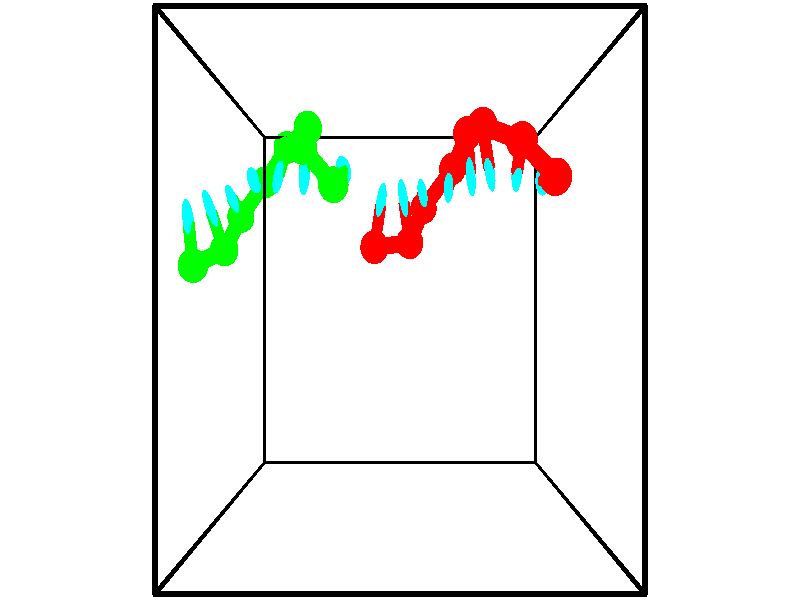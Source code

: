 // switches for output
#declare DRAW_BASES = 1; // possible values are 0, 1; only relevant for DNA ribbons
#declare DRAW_BASES_TYPE = 3; // possible values are 1, 2, 3; only relevant for DNA ribbons
#declare DRAW_FOG = 0; // set to 1 to enable fog

#include "colors.inc"

#include "transforms.inc"
background { rgb <1, 1, 1>}

#default {
   normal{
       ripples 0.25
       frequency 0.20
       turbulence 0.2
       lambda 5
   }
	finish {
		phong 0.1
		phong_size 40.
	}
}

// original window dimensions: 1024x640


// camera settings

camera {
	sky <-0, 1, 0>
	up <-0, 1, 0>
	right 1.6 * <1, 0, 0>
	location <2.5, 2.5, 11.1562>
	look_at <2.5, 2.5, 2.5>
	direction <0, 0, -8.6562>
	angle 67.0682
}


# declare cpy_camera_pos = <2.5, 2.5, 11.1562>;
# if (DRAW_FOG = 1)
fog {
	fog_type 2
	up vnormalize(cpy_camera_pos)
	color rgbt<1,1,1,0.3>
	distance 1e-5
	fog_alt 3e-3
	fog_offset 4
}
# end


// LIGHTS

# declare lum = 6;
global_settings {
	ambient_light rgb lum * <0.05, 0.05, 0.05>
	max_trace_level 15
}# declare cpy_direct_light_amount = 0.25;
light_source
{	1000 * <-1, -1, 1>,
	rgb lum * cpy_direct_light_amount
	parallel
}

light_source
{	1000 * <1, 1, -1>,
	rgb lum * cpy_direct_light_amount
	parallel
}

// strand 0

// nucleotide -1

// particle -1
sphere {
	<2.045258, 3.281401, 0.425280> 0.250000
	pigment { color rgbt <1,0,0,0> }
	no_shadow
}
cylinder {
	<2.112228, 3.671021, 0.364357>,  <2.152411, 3.904792, 0.327803>, 0.100000
	pigment { color rgbt <1,0,0,0> }
	no_shadow
}
cylinder {
	<2.112228, 3.671021, 0.364357>,  <2.045258, 3.281401, 0.425280>, 0.100000
	pigment { color rgbt <1,0,0,0> }
	no_shadow
}

// particle -1
sphere {
	<2.112228, 3.671021, 0.364357> 0.100000
	pigment { color rgbt <1,0,0,0> }
	no_shadow
}
sphere {
	0, 1
	scale<0.080000,0.200000,0.300000>
	matrix <0.979981, -0.147544, 0.133669,
		0.107728, -0.171637, -0.979252,
		0.167426, 0.974049, -0.152307,
		2.162456, 3.963235, 0.318665>
	pigment { color rgbt <0,1,1,0> }
	no_shadow
}
cylinder {
	<2.678214, 3.374705, 0.080163>,  <2.045258, 3.281401, 0.425280>, 0.130000
	pigment { color rgbt <1,0,0,0> }
	no_shadow
}

// nucleotide -1

// particle -1
sphere {
	<2.678214, 3.374705, 0.080163> 0.250000
	pigment { color rgbt <1,0,0,0> }
	no_shadow
}
cylinder {
	<2.610523, 3.739578, 0.229446>,  <2.569909, 3.958502, 0.319017>, 0.100000
	pigment { color rgbt <1,0,0,0> }
	no_shadow
}
cylinder {
	<2.610523, 3.739578, 0.229446>,  <2.678214, 3.374705, 0.080163>, 0.100000
	pigment { color rgbt <1,0,0,0> }
	no_shadow
}

// particle -1
sphere {
	<2.610523, 3.739578, 0.229446> 0.100000
	pigment { color rgbt <1,0,0,0> }
	no_shadow
}
sphere {
	0, 1
	scale<0.080000,0.200000,0.300000>
	matrix <0.983590, 0.180341, 0.005215,
		-0.062548, 0.367967, -0.927733,
		-0.169227, 0.912183, 0.373209,
		2.559755, 4.013233, 0.341409>
	pigment { color rgbt <0,1,1,0> }
	no_shadow
}
cylinder {
	<2.947692, 3.956019, -0.341856>,  <2.678214, 3.374705, 0.080163>, 0.130000
	pigment { color rgbt <1,0,0,0> }
	no_shadow
}

// nucleotide -1

// particle -1
sphere {
	<2.947692, 3.956019, -0.341856> 0.250000
	pigment { color rgbt <1,0,0,0> }
	no_shadow
}
cylinder {
	<2.922333, 4.034744, 0.049500>,  <2.907117, 4.081979, 0.284313>, 0.100000
	pigment { color rgbt <1,0,0,0> }
	no_shadow
}
cylinder {
	<2.922333, 4.034744, 0.049500>,  <2.947692, 3.956019, -0.341856>, 0.100000
	pigment { color rgbt <1,0,0,0> }
	no_shadow
}

// particle -1
sphere {
	<2.922333, 4.034744, 0.049500> 0.100000
	pigment { color rgbt <1,0,0,0> }
	no_shadow
}
sphere {
	0, 1
	scale<0.080000,0.200000,0.300000>
	matrix <0.971912, 0.234818, 0.015742,
		-0.226645, 0.951906, -0.206172,
		-0.063398, 0.196813, 0.978389,
		2.903313, 4.093788, 0.343016>
	pigment { color rgbt <0,1,1,0> }
	no_shadow
}
cylinder {
	<3.483743, 4.552229, -0.177895>,  <2.947692, 3.956019, -0.341856>, 0.130000
	pigment { color rgbt <1,0,0,0> }
	no_shadow
}

// nucleotide -1

// particle -1
sphere {
	<3.483743, 4.552229, -0.177895> 0.250000
	pigment { color rgbt <1,0,0,0> }
	no_shadow
}
cylinder {
	<3.417297, 4.333252, 0.150181>,  <3.377430, 4.201866, 0.347026>, 0.100000
	pigment { color rgbt <1,0,0,0> }
	no_shadow
}
cylinder {
	<3.417297, 4.333252, 0.150181>,  <3.483743, 4.552229, -0.177895>, 0.100000
	pigment { color rgbt <1,0,0,0> }
	no_shadow
}

// particle -1
sphere {
	<3.417297, 4.333252, 0.150181> 0.100000
	pigment { color rgbt <1,0,0,0> }
	no_shadow
}
sphere {
	0, 1
	scale<0.080000,0.200000,0.300000>
	matrix <0.979180, 0.006839, 0.202879,
		-0.116674, 0.836815, 0.534909,
		-0.166114, -0.547443, 0.820190,
		3.367463, 4.169019, 0.396238>
	pigment { color rgbt <0,1,1,0> }
	no_shadow
}
cylinder {
	<3.695894, 4.972061, 0.409450>,  <3.483743, 4.552229, -0.177895>, 0.130000
	pigment { color rgbt <1,0,0,0> }
	no_shadow
}

// nucleotide -1

// particle -1
sphere {
	<3.695894, 4.972061, 0.409450> 0.250000
	pigment { color rgbt <1,0,0,0> }
	no_shadow
}
cylinder {
	<3.720264, 4.587753, 0.517681>,  <3.734887, 4.357169, 0.582620>, 0.100000
	pigment { color rgbt <1,0,0,0> }
	no_shadow
}
cylinder {
	<3.720264, 4.587753, 0.517681>,  <3.695894, 4.972061, 0.409450>, 0.100000
	pigment { color rgbt <1,0,0,0> }
	no_shadow
}

// particle -1
sphere {
	<3.720264, 4.587753, 0.517681> 0.100000
	pigment { color rgbt <1,0,0,0> }
	no_shadow
}
sphere {
	0, 1
	scale<0.080000,0.200000,0.300000>
	matrix <0.975856, 0.114299, 0.186122,
		-0.209747, 0.252705, 0.944535,
		0.060926, -0.960768, 0.270578,
		3.738542, 4.299523, 0.598854>
	pigment { color rgbt <0,1,1,0> }
	no_shadow
}
cylinder {
	<3.868693, 4.918085, 1.119621>,  <3.695894, 4.972061, 0.409450>, 0.130000
	pigment { color rgbt <1,0,0,0> }
	no_shadow
}

// nucleotide -1

// particle -1
sphere {
	<3.868693, 4.918085, 1.119621> 0.250000
	pigment { color rgbt <1,0,0,0> }
	no_shadow
}
cylinder {
	<3.970726, 4.587311, 0.919178>,  <4.031946, 4.388846, 0.798912>, 0.100000
	pigment { color rgbt <1,0,0,0> }
	no_shadow
}
cylinder {
	<3.970726, 4.587311, 0.919178>,  <3.868693, 4.918085, 1.119621>, 0.100000
	pigment { color rgbt <1,0,0,0> }
	no_shadow
}

// particle -1
sphere {
	<3.970726, 4.587311, 0.919178> 0.100000
	pigment { color rgbt <1,0,0,0> }
	no_shadow
}
sphere {
	0, 1
	scale<0.080000,0.200000,0.300000>
	matrix <0.946934, 0.108819, 0.302449,
		-0.195576, -0.551665, 0.810812,
		0.255082, -0.826936, -0.501108,
		4.047251, 4.339230, 0.768846>
	pigment { color rgbt <0,1,1,0> }
	no_shadow
}
cylinder {
	<4.451354, 4.630973, 1.483737>,  <3.868693, 4.918085, 1.119621>, 0.130000
	pigment { color rgbt <1,0,0,0> }
	no_shadow
}

// nucleotide -1

// particle -1
sphere {
	<4.451354, 4.630973, 1.483737> 0.250000
	pigment { color rgbt <1,0,0,0> }
	no_shadow
}
cylinder {
	<4.471416, 4.430801, 1.138008>,  <4.483454, 4.310698, 0.930571>, 0.100000
	pigment { color rgbt <1,0,0,0> }
	no_shadow
}
cylinder {
	<4.471416, 4.430801, 1.138008>,  <4.451354, 4.630973, 1.483737>, 0.100000
	pigment { color rgbt <1,0,0,0> }
	no_shadow
}

// particle -1
sphere {
	<4.471416, 4.430801, 1.138008> 0.100000
	pigment { color rgbt <1,0,0,0> }
	no_shadow
}
sphere {
	0, 1
	scale<0.080000,0.200000,0.300000>
	matrix <0.998717, 0.031162, 0.039913,
		0.006960, -0.865216, 0.501351,
		0.050156, -0.500430, -0.864323,
		4.486464, 4.280673, 0.878711>
	pigment { color rgbt <0,1,1,0> }
	no_shadow
}
cylinder {
	<4.960956, 4.121339, 1.619056>,  <4.451354, 4.630973, 1.483737>, 0.130000
	pigment { color rgbt <1,0,0,0> }
	no_shadow
}

// nucleotide -1

// particle -1
sphere {
	<4.960956, 4.121339, 1.619056> 0.250000
	pigment { color rgbt <1,0,0,0> }
	no_shadow
}
cylinder {
	<4.933865, 4.153442, 1.221268>,  <4.917610, 4.172705, 0.982595>, 0.100000
	pigment { color rgbt <1,0,0,0> }
	no_shadow
}
cylinder {
	<4.933865, 4.153442, 1.221268>,  <4.960956, 4.121339, 1.619056>, 0.100000
	pigment { color rgbt <1,0,0,0> }
	no_shadow
}

// particle -1
sphere {
	<4.933865, 4.153442, 1.221268> 0.100000
	pigment { color rgbt <1,0,0,0> }
	no_shadow
}
sphere {
	0, 1
	scale<0.080000,0.200000,0.300000>
	matrix <0.992867, 0.103452, -0.059270,
		0.098123, -0.991391, -0.086694,
		-0.067729, 0.080259, -0.994470,
		4.913546, 4.177520, 0.922927>
	pigment { color rgbt <0,1,1,0> }
	no_shadow
}
// strand 1

// nucleotide -1

// particle -1
sphere {
	<1.397990, 4.087124, 1.174163> 0.250000
	pigment { color rgbt <0,1,0,0> }
	no_shadow
}
cylinder {
	<1.462812, 4.268814, 0.823753>,  <1.501706, 4.377828, 0.613508>, 0.100000
	pigment { color rgbt <0,1,0,0> }
	no_shadow
}
cylinder {
	<1.462812, 4.268814, 0.823753>,  <1.397990, 4.087124, 1.174163>, 0.100000
	pigment { color rgbt <0,1,0,0> }
	no_shadow
}

// particle -1
sphere {
	<1.462812, 4.268814, 0.823753> 0.100000
	pigment { color rgbt <0,1,0,0> }
	no_shadow
}
sphere {
	0, 1
	scale<0.080000,0.200000,0.300000>
	matrix <-0.891637, -0.312928, -0.327201,
		-0.422755, 0.834119, 0.354292,
		0.162057, 0.454226, -0.876023,
		1.511430, 4.405082, 0.560946>
	pigment { color rgbt <0,1,1,0> }
	no_shadow
}
cylinder {
	<0.849037, 4.650772, 1.001245>,  <1.397990, 4.087124, 1.174163>, 0.130000
	pigment { color rgbt <0,1,0,0> }
	no_shadow
}

// nucleotide -1

// particle -1
sphere {
	<0.849037, 4.650772, 1.001245> 0.250000
	pigment { color rgbt <0,1,0,0> }
	no_shadow
}
cylinder {
	<1.007097, 4.489655, 0.671005>,  <1.101933, 4.392984, 0.472861>, 0.100000
	pigment { color rgbt <0,1,0,0> }
	no_shadow
}
cylinder {
	<1.007097, 4.489655, 0.671005>,  <0.849037, 4.650772, 1.001245>, 0.100000
	pigment { color rgbt <0,1,0,0> }
	no_shadow
}

// particle -1
sphere {
	<1.007097, 4.489655, 0.671005> 0.100000
	pigment { color rgbt <0,1,0,0> }
	no_shadow
}
sphere {
	0, 1
	scale<0.080000,0.200000,0.300000>
	matrix <-0.918613, -0.170790, -0.356343,
		0.002528, 0.899215, -0.437499,
		0.395149, -0.402794, -0.825599,
		1.125642, 4.368816, 0.423325>
	pigment { color rgbt <0,1,1,0> }
	no_shadow
}
cylinder {
	<0.854454, 5.061030, 0.377970>,  <0.849037, 4.650772, 1.001245>, 0.130000
	pigment { color rgbt <0,1,0,0> }
	no_shadow
}

// nucleotide -1

// particle -1
sphere {
	<0.854454, 5.061030, 0.377970> 0.250000
	pigment { color rgbt <0,1,0,0> }
	no_shadow
}
cylinder {
	<0.813782, 4.665054, 0.338615>,  <0.789379, 4.427469, 0.315003>, 0.100000
	pigment { color rgbt <0,1,0,0> }
	no_shadow
}
cylinder {
	<0.813782, 4.665054, 0.338615>,  <0.854454, 5.061030, 0.377970>, 0.100000
	pigment { color rgbt <0,1,0,0> }
	no_shadow
}

// particle -1
sphere {
	<0.813782, 4.665054, 0.338615> 0.100000
	pigment { color rgbt <0,1,0,0> }
	no_shadow
}
sphere {
	0, 1
	scale<0.080000,0.200000,0.300000>
	matrix <-0.984820, 0.114150, -0.130766,
		0.140681, 0.083597, -0.986519,
		-0.101680, -0.989940, -0.098386,
		0.783278, 4.368073, 0.309099>
	pigment { color rgbt <0,1,1,0> }
	no_shadow
}
cylinder {
	<0.377524, 4.890656, -0.196455>,  <0.854454, 5.061030, 0.377970>, 0.130000
	pigment { color rgbt <0,1,0,0> }
	no_shadow
}

// nucleotide -1

// particle -1
sphere {
	<0.377524, 4.890656, -0.196455> 0.250000
	pigment { color rgbt <0,1,0,0> }
	no_shadow
}
cylinder {
	<0.334042, 4.583939, 0.056595>,  <0.307952, 4.399909, 0.208425>, 0.100000
	pigment { color rgbt <0,1,0,0> }
	no_shadow
}
cylinder {
	<0.334042, 4.583939, 0.056595>,  <0.377524, 4.890656, -0.196455>, 0.100000
	pigment { color rgbt <0,1,0,0> }
	no_shadow
}

// particle -1
sphere {
	<0.334042, 4.583939, 0.056595> 0.100000
	pigment { color rgbt <0,1,0,0> }
	no_shadow
}
sphere {
	0, 1
	scale<0.080000,0.200000,0.300000>
	matrix <-0.986294, 0.162657, 0.027675,
		-0.124121, -0.620945, -0.773965,
		-0.108706, -0.766792, 0.632623,
		0.301430, 4.353901, 0.246382>
	pigment { color rgbt <0,1,1,0> }
	no_shadow
}
cylinder {
	<-0.107221, 4.382642, -0.469525>,  <0.377524, 4.890656, -0.196455>, 0.130000
	pigment { color rgbt <0,1,0,0> }
	no_shadow
}

// nucleotide -1

// particle -1
sphere {
	<-0.107221, 4.382642, -0.469525> 0.250000
	pigment { color rgbt <0,1,0,0> }
	no_shadow
}
cylinder {
	<-0.128424, 4.338379, -0.072548>,  <-0.141146, 4.311821, 0.165639>, 0.100000
	pigment { color rgbt <0,1,0,0> }
	no_shadow
}
cylinder {
	<-0.128424, 4.338379, -0.072548>,  <-0.107221, 4.382642, -0.469525>, 0.100000
	pigment { color rgbt <0,1,0,0> }
	no_shadow
}

// particle -1
sphere {
	<-0.128424, 4.338379, -0.072548> 0.100000
	pigment { color rgbt <0,1,0,0> }
	no_shadow
}
sphere {
	0, 1
	scale<0.080000,0.200000,0.300000>
	matrix <-0.967645, -0.239819, -0.078423,
		0.246686, -0.964490, -0.094369,
		-0.053007, -0.110661, 0.992444,
		-0.144326, 4.305182, 0.225185>
	pigment { color rgbt <0,1,1,0> }
	no_shadow
}
cylinder {
	<-0.522700, 3.814022, -0.314499>,  <-0.107221, 4.382642, -0.469525>, 0.130000
	pigment { color rgbt <0,1,0,0> }
	no_shadow
}

// nucleotide -1

// particle -1
sphere {
	<-0.522700, 3.814022, -0.314499> 0.250000
	pigment { color rgbt <0,1,0,0> }
	no_shadow
}
cylinder {
	<-0.510117, 3.925354, 0.069489>,  <-0.502566, 3.992153, 0.299881>, 0.100000
	pigment { color rgbt <0,1,0,0> }
	no_shadow
}
cylinder {
	<-0.510117, 3.925354, 0.069489>,  <-0.522700, 3.814022, -0.314499>, 0.100000
	pigment { color rgbt <0,1,0,0> }
	no_shadow
}

// particle -1
sphere {
	<-0.510117, 3.925354, 0.069489> 0.100000
	pigment { color rgbt <0,1,0,0> }
	no_shadow
}
sphere {
	0, 1
	scale<0.080000,0.200000,0.300000>
	matrix <-0.900928, -0.408015, 0.147823,
		0.432826, -0.869514, 0.237921,
		0.031459, 0.278332, 0.959970,
		-0.500679, 4.008853, 0.357479>
	pigment { color rgbt <0,1,1,0> }
	no_shadow
}
cylinder {
	<-0.699893, 3.258719, 0.165836>,  <-0.522700, 3.814022, -0.314499>, 0.130000
	pigment { color rgbt <0,1,0,0> }
	no_shadow
}

// nucleotide -1

// particle -1
sphere {
	<-0.699893, 3.258719, 0.165836> 0.250000
	pigment { color rgbt <0,1,0,0> }
	no_shadow
}
cylinder {
	<-0.779003, 3.588577, 0.377815>,  <-0.826469, 3.786492, 0.505002>, 0.100000
	pigment { color rgbt <0,1,0,0> }
	no_shadow
}
cylinder {
	<-0.779003, 3.588577, 0.377815>,  <-0.699893, 3.258719, 0.165836>, 0.100000
	pigment { color rgbt <0,1,0,0> }
	no_shadow
}

// particle -1
sphere {
	<-0.779003, 3.588577, 0.377815> 0.100000
	pigment { color rgbt <0,1,0,0> }
	no_shadow
}
sphere {
	0, 1
	scale<0.080000,0.200000,0.300000>
	matrix <-0.870821, -0.396025, 0.291263,
		0.450061, -0.403884, 0.796443,
		-0.197775, 0.824646, 0.529947,
		-0.838336, 3.835971, 0.536799>
	pigment { color rgbt <0,1,1,0> }
	no_shadow
}
cylinder {
	<-1.075804, 2.994812, 0.727925>,  <-0.699893, 3.258719, 0.165836>, 0.130000
	pigment { color rgbt <0,1,0,0> }
	no_shadow
}

// nucleotide -1

// particle -1
sphere {
	<-1.075804, 2.994812, 0.727925> 0.250000
	pigment { color rgbt <0,1,0,0> }
	no_shadow
}
cylinder {
	<-1.145630, 3.383957, 0.667175>,  <-1.187525, 3.617444, 0.630726>, 0.100000
	pigment { color rgbt <0,1,0,0> }
	no_shadow
}
cylinder {
	<-1.145630, 3.383957, 0.667175>,  <-1.075804, 2.994812, 0.727925>, 0.100000
	pigment { color rgbt <0,1,0,0> }
	no_shadow
}

// particle -1
sphere {
	<-1.145630, 3.383957, 0.667175> 0.100000
	pigment { color rgbt <0,1,0,0> }
	no_shadow
}
sphere {
	0, 1
	scale<0.080000,0.200000,0.300000>
	matrix <-0.984183, -0.167665, 0.057208,
		0.030191, 0.159458, 0.986743,
		-0.174565, 0.972863, -0.151874,
		-1.197999, 3.675816, 0.621613>
	pigment { color rgbt <0,1,1,0> }
	no_shadow
}
// box output
cylinder {
	<0.000000, 0.000000, 0.000000>,  <5.000000, 0.000000, 0.000000>, 0.025000
	pigment { color rgbt <0,0,0,0> }
	no_shadow
}
cylinder {
	<0.000000, 0.000000, 0.000000>,  <0.000000, 5.000000, 0.000000>, 0.025000
	pigment { color rgbt <0,0,0,0> }
	no_shadow
}
cylinder {
	<0.000000, 0.000000, 0.000000>,  <0.000000, 0.000000, 5.000000>, 0.025000
	pigment { color rgbt <0,0,0,0> }
	no_shadow
}
cylinder {
	<5.000000, 5.000000, 5.000000>,  <0.000000, 5.000000, 5.000000>, 0.025000
	pigment { color rgbt <0,0,0,0> }
	no_shadow
}
cylinder {
	<5.000000, 5.000000, 5.000000>,  <5.000000, 0.000000, 5.000000>, 0.025000
	pigment { color rgbt <0,0,0,0> }
	no_shadow
}
cylinder {
	<5.000000, 5.000000, 5.000000>,  <5.000000, 5.000000, 0.000000>, 0.025000
	pigment { color rgbt <0,0,0,0> }
	no_shadow
}
cylinder {
	<0.000000, 0.000000, 5.000000>,  <0.000000, 5.000000, 5.000000>, 0.025000
	pigment { color rgbt <0,0,0,0> }
	no_shadow
}
cylinder {
	<0.000000, 0.000000, 5.000000>,  <5.000000, 0.000000, 5.000000>, 0.025000
	pigment { color rgbt <0,0,0,0> }
	no_shadow
}
cylinder {
	<5.000000, 5.000000, 0.000000>,  <0.000000, 5.000000, 0.000000>, 0.025000
	pigment { color rgbt <0,0,0,0> }
	no_shadow
}
cylinder {
	<5.000000, 5.000000, 0.000000>,  <5.000000, 0.000000, 0.000000>, 0.025000
	pigment { color rgbt <0,0,0,0> }
	no_shadow
}
cylinder {
	<5.000000, 0.000000, 5.000000>,  <5.000000, 0.000000, 0.000000>, 0.025000
	pigment { color rgbt <0,0,0,0> }
	no_shadow
}
cylinder {
	<0.000000, 5.000000, 0.000000>,  <0.000000, 5.000000, 5.000000>, 0.025000
	pigment { color rgbt <0,0,0,0> }
	no_shadow
}
// end of box output
